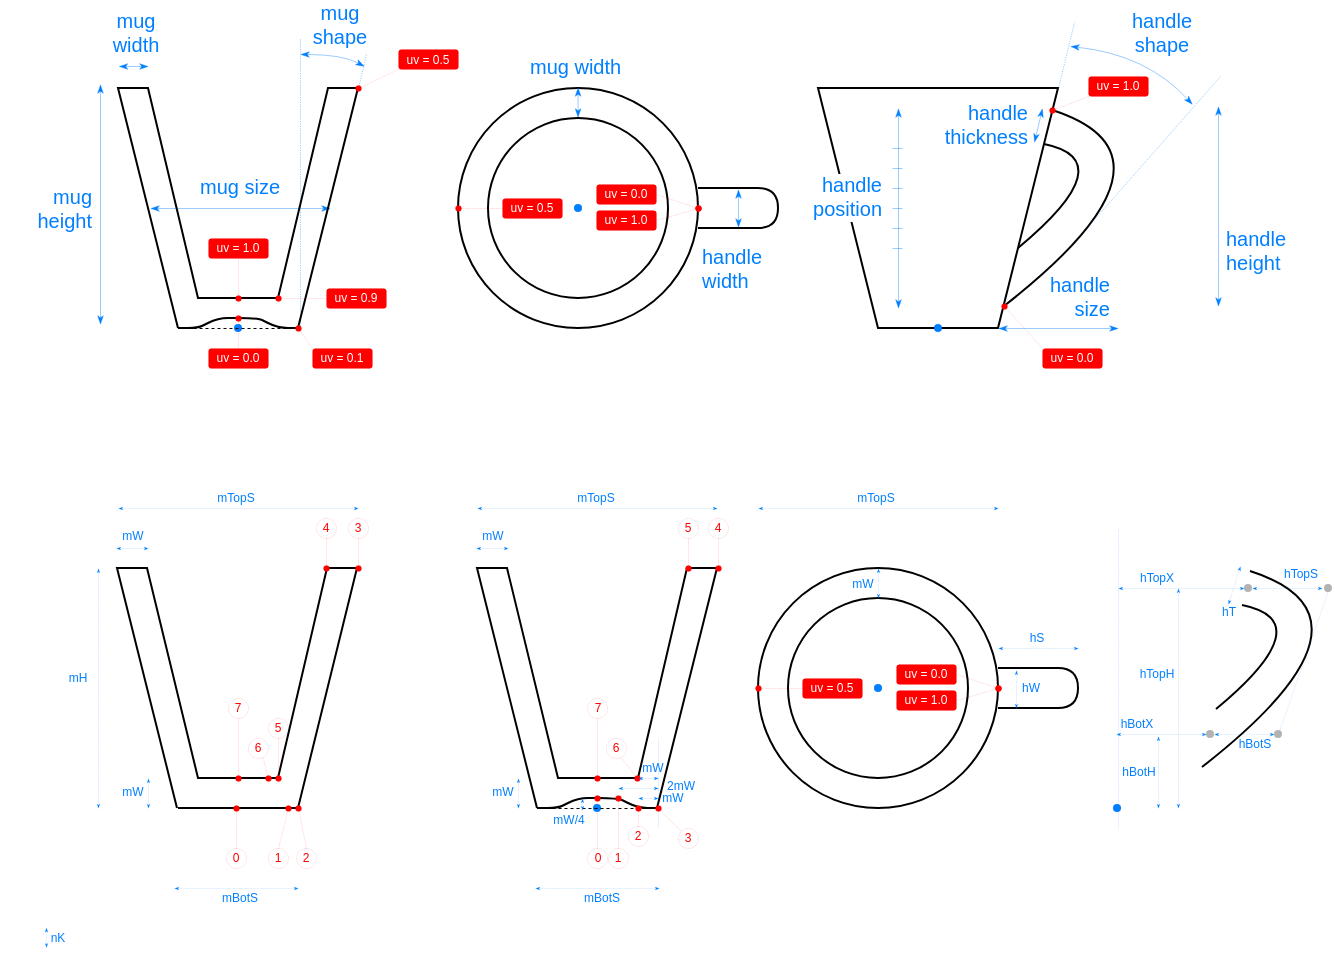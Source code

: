 <mxfile version="23.1.5" type="device">
  <diagram name="Page-1" id="3TUpHSHA1gtK3B0JEU8y">
    <mxGraphModel dx="1178" dy="709" grid="1" gridSize="10" guides="1" tooltips="1" connect="1" arrows="1" fold="1" page="1" pageScale="1" pageWidth="583" pageHeight="413" math="0" shadow="0">
      <root>
        <mxCell id="0" />
        <mxCell id="1" parent="0" />
        <mxCell id="Oqj0lCqGSd9x4aoH6hf5-116" value="" style="endArrow=none;html=1;rounded=0;" edge="1" parent="1">
          <mxGeometry width="50" height="50" relative="1" as="geometry">
            <mxPoint x="110" y="440" as="sourcePoint" />
            <mxPoint x="109.5" y="440" as="targetPoint" />
            <Array as="points">
              <mxPoint x="170" y="440" />
              <mxPoint x="199.5" y="320" />
              <mxPoint x="184.5" y="320" />
              <mxPoint x="160" y="425" />
              <mxPoint x="120" y="425" />
              <mxPoint x="94.5" y="320" />
              <mxPoint x="79.5" y="320" />
            </Array>
          </mxGeometry>
        </mxCell>
        <mxCell id="QgdDYN5rGUicbWpnFUVR-7" value="" style="endArrow=none;html=1;rounded=0;strokeWidth=0.2;strokeColor=#007FFF;endFill=0;endSize=4;startArrow=none;startFill=0;startSize=4;dashed=1;" parent="1" edge="1">
          <mxGeometry width="50" height="50" relative="1" as="geometry">
            <mxPoint x="171" y="200" as="sourcePoint" />
            <mxPoint x="171" y="55" as="targetPoint" />
          </mxGeometry>
        </mxCell>
        <mxCell id="nw0UZW-xQefEUAk0dn4Y-22" value="" style="endArrow=classicThin;html=1;rounded=0;strokeWidth=0.2;strokeColor=#007FFF;endFill=1;endSize=4;startArrow=classicThin;startFill=1;startSize=4;" parent="1" edge="1">
          <mxGeometry width="50" height="50" relative="1" as="geometry">
            <mxPoint x="71" y="198" as="sourcePoint" />
            <mxPoint x="71" y="78" as="targetPoint" />
          </mxGeometry>
        </mxCell>
        <mxCell id="nw0UZW-xQefEUAk0dn4Y-40" value="" style="ellipse;whiteSpace=wrap;html=1;aspect=fixed;fillColor=none;connectable=0;allowArrows=0;" parent="1" vertex="1">
          <mxGeometry x="250" y="80" width="120" height="120" as="geometry" />
        </mxCell>
        <mxCell id="nw0UZW-xQefEUAk0dn4Y-41" value="" style="ellipse;whiteSpace=wrap;html=1;aspect=fixed;fillColor=none;connectable=0;allowArrows=0;" parent="1" vertex="1">
          <mxGeometry x="265" y="95" width="90" height="90" as="geometry" />
        </mxCell>
        <mxCell id="QgdDYN5rGUicbWpnFUVR-4" value="&lt;div style=&quot;&quot;&gt;&lt;span style=&quot;background-color: initial;&quot;&gt;mug&lt;/span&gt;&lt;/div&gt;&lt;div style=&quot;&quot;&gt;&lt;span style=&quot;background-color: initial;&quot;&gt;height&lt;/span&gt;&lt;/div&gt;" style="text;html=1;align=right;verticalAlign=middle;whiteSpace=wrap;rounded=0;fontSize=10;fontColor=#007FFF;allowArrows=0;connectable=0;spacingLeft=2;spacingTop=2;spacingBottom=2;spacingRight=2;" parent="1" vertex="1">
          <mxGeometry x="21" y="120" width="50" height="40" as="geometry" />
        </mxCell>
        <mxCell id="QgdDYN5rGUicbWpnFUVR-5" value="" style="endArrow=classicThin;html=1;rounded=0;strokeWidth=0.2;strokeColor=#007FFF;endFill=1;endSize=4;startArrow=classicThin;startFill=1;startSize=4;" parent="1" edge="1">
          <mxGeometry width="50" height="50" relative="1" as="geometry">
            <mxPoint x="96" y="140" as="sourcePoint" />
            <mxPoint x="186" y="140" as="targetPoint" />
          </mxGeometry>
        </mxCell>
        <mxCell id="QgdDYN5rGUicbWpnFUVR-6" value="&lt;div style=&quot;&quot;&gt;&lt;span style=&quot;background-color: initial;&quot;&gt;mug size&lt;/span&gt;&lt;/div&gt;" style="text;html=1;align=center;verticalAlign=bottom;whiteSpace=wrap;rounded=0;fontSize=10;fontColor=#007FFF;allowArrows=0;connectable=0;spacingLeft=2;spacingTop=2;spacingBottom=2;spacingRight=2;" parent="1" vertex="1">
          <mxGeometry x="111" y="120" width="60" height="20" as="geometry" />
        </mxCell>
        <mxCell id="QgdDYN5rGUicbWpnFUVR-8" value="" style="endArrow=classicThin;html=1;rounded=0;strokeWidth=0.2;strokeColor=#007FFF;endFill=1;endSize=4;startArrow=classicThin;startFill=1;startSize=4;curved=1;" parent="1" edge="1">
          <mxGeometry width="50" height="50" relative="1" as="geometry">
            <mxPoint x="203" y="69" as="sourcePoint" />
            <mxPoint x="171" y="63" as="targetPoint" />
            <Array as="points">
              <mxPoint x="192" y="63" />
            </Array>
          </mxGeometry>
        </mxCell>
        <mxCell id="QgdDYN5rGUicbWpnFUVR-9" value="" style="endArrow=none;html=1;rounded=0;strokeWidth=0.2;strokeColor=#007FFF;endFill=0;endSize=4;startArrow=none;startFill=0;startSize=4;dashed=1;" parent="1" edge="1">
          <mxGeometry width="50" height="50" relative="1" as="geometry">
            <mxPoint x="200" y="80" as="sourcePoint" />
            <mxPoint x="204" y="63" as="targetPoint" />
          </mxGeometry>
        </mxCell>
        <mxCell id="QgdDYN5rGUicbWpnFUVR-11" value="&lt;div style=&quot;&quot;&gt;&lt;span style=&quot;background-color: initial;&quot;&gt;mug shape&lt;/span&gt;&lt;/div&gt;" style="text;html=1;align=center;verticalAlign=bottom;whiteSpace=wrap;rounded=0;fontSize=10;fontColor=#007FFF;allowArrows=0;connectable=0;spacingLeft=2;spacingTop=2;spacingBottom=2;spacingRight=2;" parent="1" vertex="1">
          <mxGeometry x="171" y="40" width="40" height="25" as="geometry" />
        </mxCell>
        <mxCell id="nw0UZW-xQefEUAk0dn4Y-36" value="" style="ellipse;whiteSpace=wrap;html=1;aspect=fixed;connectable=0;fillColor=#007FFF;strokeColor=none;" parent="1" vertex="1">
          <mxGeometry x="138" y="198" width="4" height="4" as="geometry" />
        </mxCell>
        <mxCell id="QgdDYN5rGUicbWpnFUVR-16" value="" style="ellipse;whiteSpace=wrap;html=1;aspect=fixed;connectable=0;fillColor=#007FFF;strokeColor=none;" parent="1" vertex="1">
          <mxGeometry x="308" y="138" width="4" height="4" as="geometry" />
        </mxCell>
        <mxCell id="QgdDYN5rGUicbWpnFUVR-20" value="" style="endArrow=classicThin;html=1;rounded=0;strokeWidth=0.2;strokeColor=#007FFF;endFill=1;endSize=4;startArrow=classicThin;startFill=1;startSize=4;" parent="1" edge="1">
          <mxGeometry width="50" height="50" relative="1" as="geometry">
            <mxPoint x="309.79" y="94.5" as="sourcePoint" />
            <mxPoint x="309.79" y="79.5" as="targetPoint" />
          </mxGeometry>
        </mxCell>
        <mxCell id="QgdDYN5rGUicbWpnFUVR-21" value="&lt;div style=&quot;&quot;&gt;mug width&lt;/div&gt;" style="text;html=1;align=left;verticalAlign=middle;whiteSpace=wrap;rounded=0;fontSize=10;fontColor=#007FFF;allowArrows=0;connectable=0;spacingLeft=2;spacingTop=2;spacingBottom=2;spacingRight=2;" parent="1" vertex="1">
          <mxGeometry x="282" y="57" width="66" height="23" as="geometry" />
        </mxCell>
        <mxCell id="QgdDYN5rGUicbWpnFUVR-26" value="" style="endArrow=none;html=1;rounded=0;curved=1;" parent="1" edge="1">
          <mxGeometry width="50" height="50" relative="1" as="geometry">
            <mxPoint x="370" y="130" as="sourcePoint" />
            <mxPoint x="370" y="150" as="targetPoint" />
            <Array as="points">
              <mxPoint x="390" y="130" />
              <mxPoint x="410" y="130" />
              <mxPoint x="410" y="150" />
              <mxPoint x="390" y="150" />
            </Array>
          </mxGeometry>
        </mxCell>
        <mxCell id="QgdDYN5rGUicbWpnFUVR-27" value="" style="endArrow=classicThin;html=1;rounded=0;strokeWidth=0.2;strokeColor=#007FFF;endFill=1;endSize=4;startArrow=classicThin;startFill=1;startSize=4;" parent="1" edge="1">
          <mxGeometry width="50" height="50" relative="1" as="geometry">
            <mxPoint x="390" y="149.5" as="sourcePoint" />
            <mxPoint x="390" y="130.5" as="targetPoint" />
          </mxGeometry>
        </mxCell>
        <mxCell id="QgdDYN5rGUicbWpnFUVR-28" value="&lt;div style=&quot;&quot;&gt;handle width&lt;/div&gt;" style="text;html=1;align=left;verticalAlign=middle;whiteSpace=wrap;rounded=0;fontSize=10;fontColor=#007FFF;allowArrows=0;connectable=0;spacingLeft=2;spacingTop=2;spacingBottom=2;spacingRight=2;" parent="1" vertex="1">
          <mxGeometry x="368" y="155" width="48" height="30" as="geometry" />
        </mxCell>
        <mxCell id="QgdDYN5rGUicbWpnFUVR-30" value="" style="endArrow=classicThin;html=1;rounded=0;strokeWidth=0.2;strokeColor=#007FFF;endFill=1;endSize=4;startArrow=classicThin;startFill=1;startSize=4;" parent="1" edge="1">
          <mxGeometry width="50" height="50" relative="1" as="geometry">
            <mxPoint x="470" y="190" as="sourcePoint" />
            <mxPoint x="470" y="90" as="targetPoint" />
          </mxGeometry>
        </mxCell>
        <mxCell id="QgdDYN5rGUicbWpnFUVR-31" value="" style="endArrow=none;html=1;rounded=0;" parent="1" edge="1">
          <mxGeometry width="50" height="50" relative="1" as="geometry">
            <mxPoint x="490" y="80" as="sourcePoint" />
            <mxPoint x="490" y="80" as="targetPoint" />
            <Array as="points">
              <mxPoint x="550" y="80" />
              <mxPoint x="520" y="200" />
              <mxPoint x="460" y="200" />
              <mxPoint x="430" y="80" />
            </Array>
          </mxGeometry>
        </mxCell>
        <mxCell id="QgdDYN5rGUicbWpnFUVR-32" value="&lt;div style=&quot;&quot;&gt;&lt;span style=&quot;&quot;&gt;handle&lt;/span&gt;&lt;/div&gt;&lt;div style=&quot;&quot;&gt;&lt;span style=&quot;&quot;&gt;position&lt;/span&gt;&lt;/div&gt;" style="text;html=1;align=right;verticalAlign=middle;whiteSpace=wrap;rounded=0;fontSize=10;fontColor=#007FFF;allowArrows=0;connectable=0;spacingLeft=2;spacingTop=2;spacingBottom=2;spacingRight=2;labelBackgroundColor=default;" parent="1" vertex="1">
          <mxGeometry x="416" y="114" width="50" height="40" as="geometry" />
        </mxCell>
        <mxCell id="QgdDYN5rGUicbWpnFUVR-35" value="" style="endArrow=classicThin;html=1;rounded=0;strokeWidth=0.2;strokeColor=#007FFF;endFill=1;endSize=4;startArrow=classicThin;startFill=1;startSize=4;curved=1;" parent="1" edge="1">
          <mxGeometry width="50" height="50" relative="1" as="geometry">
            <mxPoint x="617" y="88" as="sourcePoint" />
            <mxPoint x="556" y="59" as="targetPoint" />
            <Array as="points">
              <mxPoint x="594" y="63" />
            </Array>
          </mxGeometry>
        </mxCell>
        <mxCell id="QgdDYN5rGUicbWpnFUVR-36" value="" style="endArrow=none;html=1;rounded=0;strokeWidth=0.2;strokeColor=#007FFF;endFill=0;endSize=4;startArrow=none;startFill=0;startSize=4;dashed=1;" parent="1" edge="1">
          <mxGeometry width="50" height="50" relative="1" as="geometry">
            <mxPoint x="550" y="80" as="sourcePoint" />
            <mxPoint x="558" y="47" as="targetPoint" />
          </mxGeometry>
        </mxCell>
        <mxCell id="QgdDYN5rGUicbWpnFUVR-37" value="&lt;div style=&quot;&quot;&gt;&lt;span style=&quot;background-color: initial;&quot;&gt;handle shape&lt;/span&gt;&lt;/div&gt;" style="text;html=1;align=center;verticalAlign=middle;whiteSpace=wrap;rounded=0;fontSize=10;fontColor=#007FFF;allowArrows=0;connectable=0;spacingLeft=2;spacingTop=2;spacingBottom=2;spacingRight=2;" parent="1" vertex="1">
          <mxGeometry x="582" y="39" width="40" height="25" as="geometry" />
        </mxCell>
        <mxCell id="QgdDYN5rGUicbWpnFUVR-38" value="" style="ellipse;whiteSpace=wrap;html=1;aspect=fixed;connectable=0;fillColor=#007FFF;strokeColor=none;" parent="1" vertex="1">
          <mxGeometry x="488" y="198" width="4" height="4" as="geometry" />
        </mxCell>
        <mxCell id="QgdDYN5rGUicbWpnFUVR-40" value="" style="endArrow=none;html=1;rounded=0;curved=1;" parent="1" edge="1">
          <mxGeometry width="50" height="50" relative="1" as="geometry">
            <mxPoint x="547" y="91" as="sourcePoint" />
            <mxPoint x="523" y="189" as="targetPoint" />
            <Array as="points">
              <mxPoint x="619" y="114" />
            </Array>
          </mxGeometry>
        </mxCell>
        <mxCell id="QgdDYN5rGUicbWpnFUVR-41" value="" style="endArrow=none;html=1;rounded=0;curved=1;" parent="1" edge="1">
          <mxGeometry width="50" height="50" relative="1" as="geometry">
            <mxPoint x="543" y="108" as="sourcePoint" />
            <mxPoint x="530" y="160" as="targetPoint" />
            <Array as="points">
              <mxPoint x="583" y="116" />
            </Array>
          </mxGeometry>
        </mxCell>
        <mxCell id="QgdDYN5rGUicbWpnFUVR-42" value="" style="endArrow=classicThin;html=1;rounded=0;strokeWidth=0.2;strokeColor=#007FFF;endFill=1;endSize=4;startArrow=classicThin;startFill=1;startSize=4;" parent="1" edge="1">
          <mxGeometry width="50" height="50" relative="1" as="geometry">
            <mxPoint x="630" y="189" as="sourcePoint" />
            <mxPoint x="630" y="89" as="targetPoint" />
          </mxGeometry>
        </mxCell>
        <mxCell id="QgdDYN5rGUicbWpnFUVR-43" value="&lt;div style=&quot;&quot;&gt;&lt;span style=&quot;background-color: initial;&quot;&gt;handle&lt;/span&gt;&lt;/div&gt;&lt;div style=&quot;&quot;&gt;&lt;span style=&quot;background-color: initial;&quot;&gt;height&lt;/span&gt;&lt;/div&gt;" style="text;html=1;align=left;verticalAlign=middle;whiteSpace=wrap;rounded=0;fontSize=10;fontColor=#007FFF;allowArrows=0;connectable=0;spacingLeft=2;spacingTop=2;spacingBottom=2;spacingRight=2;" parent="1" vertex="1">
          <mxGeometry x="630" y="141" width="50" height="40" as="geometry" />
        </mxCell>
        <mxCell id="QgdDYN5rGUicbWpnFUVR-44" value="" style="endArrow=classicThin;html=1;rounded=0;strokeWidth=0.2;strokeColor=#007FFF;endFill=1;endSize=4;startArrow=classicThin;startFill=1;startSize=4;" parent="1" edge="1">
          <mxGeometry width="50" height="50" relative="1" as="geometry">
            <mxPoint x="520" y="200" as="sourcePoint" />
            <mxPoint x="580" y="200" as="targetPoint" />
          </mxGeometry>
        </mxCell>
        <mxCell id="QgdDYN5rGUicbWpnFUVR-45" value="&lt;div style=&quot;&quot;&gt;&lt;span style=&quot;background-color: initial;&quot;&gt;handle size&lt;/span&gt;&lt;/div&gt;" style="text;html=1;align=right;verticalAlign=bottom;whiteSpace=wrap;rounded=0;fontSize=10;fontColor=#007FFF;allowArrows=0;connectable=0;spacingLeft=2;spacingTop=2;spacingBottom=2;spacingRight=2;" parent="1" vertex="1">
          <mxGeometry x="530" y="181" width="50" height="20" as="geometry" />
        </mxCell>
        <mxCell id="QgdDYN5rGUicbWpnFUVR-46" value="" style="endArrow=classicThin;html=1;rounded=0;strokeWidth=0.2;strokeColor=#007FFF;endFill=1;endSize=4;startArrow=classicThin;startFill=1;startSize=4;" parent="1" edge="1">
          <mxGeometry width="50" height="50" relative="1" as="geometry">
            <mxPoint x="538" y="107" as="sourcePoint" />
            <mxPoint x="542" y="90" as="targetPoint" />
          </mxGeometry>
        </mxCell>
        <mxCell id="QgdDYN5rGUicbWpnFUVR-49" value="&lt;div style=&quot;&quot;&gt;&lt;span style=&quot;background-color: initial;&quot;&gt;handle&lt;/span&gt;&lt;/div&gt;&lt;div style=&quot;&quot;&gt;&lt;span style=&quot;background-color: initial;&quot;&gt;thickness&lt;/span&gt;&lt;/div&gt;" style="text;html=1;align=right;verticalAlign=middle;whiteSpace=wrap;rounded=0;fontSize=10;fontColor=#007FFF;allowArrows=0;connectable=0;spacingLeft=2;spacingTop=2;spacingBottom=2;spacingRight=2;" parent="1" vertex="1">
          <mxGeometry x="489" y="78" width="50" height="40" as="geometry" />
        </mxCell>
        <mxCell id="QgdDYN5rGUicbWpnFUVR-50" value="" style="endArrow=none;html=1;rounded=0;strokeWidth=0.2;strokeColor=#007FFF;endFill=0;endSize=4;startArrow=none;startFill=0;startSize=4;dashed=1;" parent="1" edge="1">
          <mxGeometry width="50" height="50" relative="1" as="geometry">
            <mxPoint x="565" y="149" as="sourcePoint" />
            <mxPoint x="631" y="74" as="targetPoint" />
          </mxGeometry>
        </mxCell>
        <mxCell id="QgdDYN5rGUicbWpnFUVR-59" value="" style="group" parent="1" vertex="1" connectable="0">
          <mxGeometry x="467" y="110" width="7" height="50" as="geometry" />
        </mxCell>
        <mxCell id="QgdDYN5rGUicbWpnFUVR-53" value="" style="endArrow=none;html=1;rounded=0;strokeWidth=0.2;strokeColor=#007FFF;endFill=0;endSize=4;startArrow=none;startFill=0;startSize=4;" parent="QgdDYN5rGUicbWpnFUVR-59" edge="1">
          <mxGeometry width="50" height="50" relative="1" as="geometry">
            <mxPoint x="5" as="sourcePoint" />
            <mxPoint as="targetPoint" />
          </mxGeometry>
        </mxCell>
        <mxCell id="QgdDYN5rGUicbWpnFUVR-54" value="" style="endArrow=none;html=1;rounded=0;strokeWidth=0.2;strokeColor=#007FFF;endFill=0;endSize=4;startArrow=none;startFill=0;startSize=4;" parent="QgdDYN5rGUicbWpnFUVR-59" edge="1">
          <mxGeometry width="50" height="50" relative="1" as="geometry">
            <mxPoint x="5" y="10" as="sourcePoint" />
            <mxPoint y="10" as="targetPoint" />
          </mxGeometry>
        </mxCell>
        <mxCell id="QgdDYN5rGUicbWpnFUVR-55" value="" style="endArrow=none;html=1;rounded=0;strokeWidth=0.2;strokeColor=#007FFF;endFill=0;endSize=4;startArrow=none;startFill=0;startSize=4;" parent="QgdDYN5rGUicbWpnFUVR-59" edge="1">
          <mxGeometry width="50" height="50" relative="1" as="geometry">
            <mxPoint x="5" y="20" as="sourcePoint" />
            <mxPoint y="20" as="targetPoint" />
          </mxGeometry>
        </mxCell>
        <mxCell id="QgdDYN5rGUicbWpnFUVR-56" value="" style="endArrow=none;html=1;rounded=0;strokeWidth=0.2;strokeColor=#007FFF;endFill=0;endSize=4;startArrow=none;startFill=0;startSize=4;" parent="QgdDYN5rGUicbWpnFUVR-59" edge="1">
          <mxGeometry width="50" height="50" relative="1" as="geometry">
            <mxPoint x="5" y="30" as="sourcePoint" />
            <mxPoint y="30" as="targetPoint" />
          </mxGeometry>
        </mxCell>
        <mxCell id="QgdDYN5rGUicbWpnFUVR-57" value="" style="endArrow=none;html=1;rounded=0;strokeWidth=0.2;strokeColor=#007FFF;endFill=0;endSize=4;startArrow=none;startFill=0;startSize=4;" parent="QgdDYN5rGUicbWpnFUVR-59" edge="1">
          <mxGeometry width="50" height="50" relative="1" as="geometry">
            <mxPoint x="5" y="40" as="sourcePoint" />
            <mxPoint y="40" as="targetPoint" />
          </mxGeometry>
        </mxCell>
        <mxCell id="QgdDYN5rGUicbWpnFUVR-58" value="" style="endArrow=none;html=1;rounded=0;strokeWidth=0.2;strokeColor=#007FFF;endFill=0;endSize=4;startArrow=none;startFill=0;startSize=4;" parent="QgdDYN5rGUicbWpnFUVR-59" edge="1">
          <mxGeometry width="50" height="50" relative="1" as="geometry">
            <mxPoint x="5" y="50" as="sourcePoint" />
            <mxPoint y="50" as="targetPoint" />
          </mxGeometry>
        </mxCell>
        <mxCell id="GuuXcOX3FdyUFc3QZ8Hx-1" value="" style="endArrow=none;html=1;rounded=0;" parent="1" edge="1">
          <mxGeometry width="50" height="50" relative="1" as="geometry">
            <mxPoint x="170" y="200" as="sourcePoint" />
            <mxPoint x="110" y="200" as="targetPoint" />
            <Array as="points">
              <mxPoint x="200" y="80" />
              <mxPoint x="185" y="80" />
              <mxPoint x="160" y="185" />
              <mxPoint x="120" y="185" />
              <mxPoint x="95" y="80" />
              <mxPoint x="80" y="80" />
            </Array>
          </mxGeometry>
        </mxCell>
        <mxCell id="GuuXcOX3FdyUFc3QZ8Hx-13" value="" style="endArrow=classicThin;html=1;rounded=0;strokeWidth=0.2;strokeColor=#007FFF;endFill=1;endSize=4;startArrow=classicThin;startFill=1;startSize=4;" parent="1" edge="1">
          <mxGeometry width="50" height="50" relative="1" as="geometry">
            <mxPoint x="80.21" y="69" as="sourcePoint" />
            <mxPoint x="95" y="69" as="targetPoint" />
          </mxGeometry>
        </mxCell>
        <mxCell id="GuuXcOX3FdyUFc3QZ8Hx-14" value="&lt;div style=&quot;&quot;&gt;mug width&lt;/div&gt;" style="text;html=1;align=center;verticalAlign=middle;whiteSpace=wrap;rounded=0;fontSize=10;fontColor=#007FFF;allowArrows=0;connectable=0;spacingLeft=2;spacingTop=2;spacingBottom=2;spacingRight=2;" parent="1" vertex="1">
          <mxGeometry x="73" y="39" width="32" height="25.5" as="geometry" />
        </mxCell>
        <mxCell id="Oqj0lCqGSd9x4aoH6hf5-56" value="" style="endArrow=none;html=1;rounded=1;curved=0;" edge="1" parent="1">
          <mxGeometry width="50" height="50" relative="1" as="geometry">
            <mxPoint x="170" y="200" as="sourcePoint" />
            <mxPoint x="110" y="200" as="targetPoint" />
            <Array as="points">
              <mxPoint x="160" y="200" />
              <mxPoint x="150" y="195" />
              <mxPoint x="130" y="195" />
              <mxPoint x="120" y="200" />
            </Array>
          </mxGeometry>
        </mxCell>
        <mxCell id="Oqj0lCqGSd9x4aoH6hf5-57" value="" style="endArrow=none;html=1;rounded=0;strokeWidth=0.5;dashed=1;strokeColor=#000000;" edge="1" parent="1">
          <mxGeometry width="50" height="50" relative="1" as="geometry">
            <mxPoint x="170" y="200" as="sourcePoint" />
            <mxPoint x="110" y="200" as="targetPoint" />
          </mxGeometry>
        </mxCell>
        <mxCell id="Oqj0lCqGSd9x4aoH6hf5-58" value="uv = 0.0" style="rotation=0;connectable=1;allowArrows=0;fillColor=#FF0000;strokeColor=#FF0000;strokeWidth=0.1;fontSize=6;spacing=0;spacingBottom=0;rounded=1;whiteSpace=wrap;html=1;shape=label;fontColor=#FFFFFF;dashed=1;labelBackgroundColor=none;" vertex="1" parent="1">
          <mxGeometry x="125" y="210" width="30" height="10" as="geometry" />
        </mxCell>
        <mxCell id="Oqj0lCqGSd9x4aoH6hf5-59" value="" style="endArrow=oval;html=1;rounded=0;strokeWidth=0.1;strokeColor=#FF0000;startSize=3;endSize=3;exitX=0.5;exitY=0;exitDx=0;exitDy=0;endFill=1;dashed=1;" edge="1" parent="1" source="Oqj0lCqGSd9x4aoH6hf5-58">
          <mxGeometry width="50" height="50" relative="1" as="geometry">
            <mxPoint x="220" y="249" as="sourcePoint" />
            <mxPoint x="140" y="195" as="targetPoint" />
          </mxGeometry>
        </mxCell>
        <mxCell id="Oqj0lCqGSd9x4aoH6hf5-60" value="" style="endArrow=oval;html=1;rounded=0;strokeWidth=0.1;strokeColor=#FF0000;startSize=3;endSize=3;exitX=0;exitY=0;exitDx=0;exitDy=0;endFill=1;dashed=1;" edge="1" source="Oqj0lCqGSd9x4aoH6hf5-61" parent="1">
          <mxGeometry width="50" height="50" relative="1" as="geometry">
            <mxPoint x="250" y="254" as="sourcePoint" />
            <mxPoint x="170" y="200" as="targetPoint" />
          </mxGeometry>
        </mxCell>
        <mxCell id="Oqj0lCqGSd9x4aoH6hf5-61" value="uv = 0.1" style="rotation=0;connectable=1;allowArrows=0;fillColor=#FF0000;strokeColor=#FF0000;strokeWidth=0.1;fontSize=6;spacing=0;spacingBottom=0;rounded=1;whiteSpace=wrap;html=1;shape=label;fontColor=#FFFFFF;dashed=1;labelBackgroundColor=none;" vertex="1" parent="1">
          <mxGeometry x="177" y="210" width="30" height="10" as="geometry" />
        </mxCell>
        <mxCell id="Oqj0lCqGSd9x4aoH6hf5-62" value="" style="endArrow=oval;html=1;rounded=0;strokeWidth=0.1;strokeColor=#FF0000;startSize=3;endSize=3;exitX=0;exitY=1;exitDx=0;exitDy=0;endFill=1;dashed=1;" edge="1" source="Oqj0lCqGSd9x4aoH6hf5-63" parent="1">
          <mxGeometry width="50" height="50" relative="1" as="geometry">
            <mxPoint x="287" y="107" as="sourcePoint" />
            <mxPoint x="200" y="80" as="targetPoint" />
          </mxGeometry>
        </mxCell>
        <mxCell id="Oqj0lCqGSd9x4aoH6hf5-63" value="uv = 0.5" style="rotation=0;connectable=1;allowArrows=0;fillColor=#FF0000;strokeColor=#FF0000;strokeWidth=0.1;fontSize=6;spacing=0;spacingBottom=0;rounded=1;whiteSpace=wrap;html=1;shape=label;fontColor=#FFFFFF;dashed=1;labelBackgroundColor=none;" vertex="1" parent="1">
          <mxGeometry x="220" y="60.5" width="30" height="10" as="geometry" />
        </mxCell>
        <mxCell id="Oqj0lCqGSd9x4aoH6hf5-64" value="" style="endArrow=oval;html=1;rounded=0;strokeWidth=0.1;strokeColor=#FF0000;startSize=3;endSize=3;exitX=0;exitY=0.5;exitDx=0;exitDy=0;endFill=1;dashed=1;" edge="1" source="Oqj0lCqGSd9x4aoH6hf5-65" parent="1">
          <mxGeometry width="50" height="50" relative="1" as="geometry">
            <mxPoint x="203" y="192" as="sourcePoint" />
            <mxPoint x="160" y="185" as="targetPoint" />
          </mxGeometry>
        </mxCell>
        <mxCell id="Oqj0lCqGSd9x4aoH6hf5-65" value="uv = 0.9" style="rotation=0;connectable=1;allowArrows=0;fillColor=#FF0000;strokeColor=#FF0000;strokeWidth=0.1;fontSize=6;spacing=0;spacingBottom=0;rounded=1;whiteSpace=wrap;html=1;shape=label;fontColor=#FFFFFF;dashed=1;labelBackgroundColor=none;" vertex="1" parent="1">
          <mxGeometry x="184" y="180" width="30" height="10" as="geometry" />
        </mxCell>
        <mxCell id="Oqj0lCqGSd9x4aoH6hf5-66" value="uv = 1.0" style="rotation=0;connectable=1;allowArrows=0;fillColor=#FF0000;strokeColor=#FF0000;strokeWidth=0.1;fontSize=6;spacing=0;spacingBottom=0;rounded=1;whiteSpace=wrap;html=1;shape=label;fontColor=#FFFFFF;dashed=1;labelBackgroundColor=none;" vertex="1" parent="1">
          <mxGeometry x="125" y="155" width="30" height="10" as="geometry" />
        </mxCell>
        <mxCell id="Oqj0lCqGSd9x4aoH6hf5-67" value="" style="endArrow=oval;html=1;rounded=0;strokeWidth=0.1;strokeColor=#FF0000;startSize=3;endSize=3;exitX=0.5;exitY=1;exitDx=0;exitDy=0;endFill=1;dashed=1;" edge="1" parent="1" source="Oqj0lCqGSd9x4aoH6hf5-66">
          <mxGeometry width="50" height="50" relative="1" as="geometry">
            <mxPoint x="152" y="160" as="sourcePoint" />
            <mxPoint x="140" y="185" as="targetPoint" />
          </mxGeometry>
        </mxCell>
        <mxCell id="Oqj0lCqGSd9x4aoH6hf5-68" value="" style="endArrow=oval;html=1;rounded=0;strokeWidth=0.1;strokeColor=#FF0000;startSize=3;endSize=3;exitX=1;exitY=0.5;exitDx=0;exitDy=0;endFill=1;dashed=1;" edge="1" source="Oqj0lCqGSd9x4aoH6hf5-69" parent="1">
          <mxGeometry width="50" height="50" relative="1" as="geometry">
            <mxPoint x="463" y="119" as="sourcePoint" />
            <mxPoint x="370" y="140" as="targetPoint" />
          </mxGeometry>
        </mxCell>
        <mxCell id="Oqj0lCqGSd9x4aoH6hf5-69" value="uv = 0.0" style="rotation=0;connectable=1;allowArrows=0;fillColor=#FF0000;strokeColor=#FF0000;strokeWidth=0.1;fontSize=6;spacing=0;spacingBottom=0;rounded=1;whiteSpace=wrap;html=1;shape=label;fontColor=#FFFFFF;dashed=1;labelBackgroundColor=none;" vertex="1" parent="1">
          <mxGeometry x="319" y="128" width="30" height="10" as="geometry" />
        </mxCell>
        <mxCell id="Oqj0lCqGSd9x4aoH6hf5-70" value="" style="endArrow=oval;html=1;rounded=0;strokeWidth=0.1;strokeColor=#FF0000;startSize=3;endSize=3;exitX=0;exitY=0.5;exitDx=0;exitDy=0;endFill=1;dashed=1;" edge="1" source="Oqj0lCqGSd9x4aoH6hf5-71" parent="1">
          <mxGeometry width="50" height="50" relative="1" as="geometry">
            <mxPoint x="358" y="154" as="sourcePoint" />
            <mxPoint x="250" y="140" as="targetPoint" />
          </mxGeometry>
        </mxCell>
        <mxCell id="Oqj0lCqGSd9x4aoH6hf5-71" value="uv = 0.5" style="rotation=0;connectable=1;allowArrows=0;fillColor=#FF0000;strokeColor=#FF0000;strokeWidth=0.1;fontSize=6;spacing=0;spacingBottom=0;rounded=1;whiteSpace=wrap;html=1;shape=label;fontColor=#FFFFFF;dashed=1;labelBackgroundColor=none;" vertex="1" parent="1">
          <mxGeometry x="272" y="135" width="30" height="10" as="geometry" />
        </mxCell>
        <mxCell id="Oqj0lCqGSd9x4aoH6hf5-76" value="uv = 1.0" style="rotation=0;connectable=1;allowArrows=0;fillColor=#FF0000;strokeColor=#FF0000;strokeWidth=0.1;fontSize=6;spacing=0;spacingBottom=0;rounded=1;whiteSpace=wrap;html=1;shape=label;fontColor=#FFFFFF;dashed=1;labelBackgroundColor=none;" vertex="1" parent="1">
          <mxGeometry x="319" y="141" width="30" height="10" as="geometry" />
        </mxCell>
        <mxCell id="Oqj0lCqGSd9x4aoH6hf5-77" value="" style="endArrow=oval;html=1;rounded=0;strokeWidth=0.1;strokeColor=#FF0000;startSize=3;endSize=3;exitX=1;exitY=0.5;exitDx=0;exitDy=0;endFill=1;dashed=1;" edge="1" parent="1" source="Oqj0lCqGSd9x4aoH6hf5-76">
          <mxGeometry width="50" height="50" relative="1" as="geometry">
            <mxPoint x="348" y="155" as="sourcePoint" />
            <mxPoint x="370" y="140" as="targetPoint" />
          </mxGeometry>
        </mxCell>
        <mxCell id="Oqj0lCqGSd9x4aoH6hf5-78" value="uv = 0.0" style="rotation=0;connectable=1;allowArrows=0;fillColor=#FF0000;strokeColor=#FF0000;strokeWidth=0.1;fontSize=6;spacing=0;spacingBottom=0;rounded=1;whiteSpace=wrap;html=1;shape=label;fontColor=#FFFFFF;dashed=1;labelBackgroundColor=none;" vertex="1" parent="1">
          <mxGeometry x="542" y="210" width="30" height="10" as="geometry" />
        </mxCell>
        <mxCell id="Oqj0lCqGSd9x4aoH6hf5-79" value="" style="endArrow=oval;html=1;rounded=0;strokeWidth=0.1;strokeColor=#FF0000;startSize=3;endSize=3;exitX=0;exitY=0;exitDx=0;exitDy=0;endFill=1;dashed=1;" edge="1" source="Oqj0lCqGSd9x4aoH6hf5-78" parent="1">
          <mxGeometry width="50" height="50" relative="1" as="geometry">
            <mxPoint x="686" y="201" as="sourcePoint" />
            <mxPoint x="523" y="189" as="targetPoint" />
          </mxGeometry>
        </mxCell>
        <mxCell id="Oqj0lCqGSd9x4aoH6hf5-81" value="" style="endArrow=oval;html=1;rounded=0;strokeWidth=0.1;strokeColor=#FF0000;startSize=3;endSize=3;endFill=1;dashed=1;exitX=0;exitY=1;exitDx=0;exitDy=0;" edge="1" source="Oqj0lCqGSd9x4aoH6hf5-82" parent="1">
          <mxGeometry width="50" height="50" relative="1" as="geometry">
            <mxPoint x="560" y="90" as="sourcePoint" />
            <mxPoint x="547" y="91" as="targetPoint" />
          </mxGeometry>
        </mxCell>
        <mxCell id="Oqj0lCqGSd9x4aoH6hf5-82" value="uv = 1.0" style="rotation=0;connectable=1;allowArrows=0;fillColor=#FF0000;strokeColor=#FF0000;strokeWidth=0.1;fontSize=6;spacing=0;spacingBottom=0;rounded=1;whiteSpace=wrap;html=1;shape=label;fontColor=#FFFFFF;dashed=1;labelBackgroundColor=none;" vertex="1" parent="1">
          <mxGeometry x="565" y="74" width="30" height="10" as="geometry" />
        </mxCell>
        <mxCell id="Oqj0lCqGSd9x4aoH6hf5-91" value="" style="ellipse;whiteSpace=wrap;html=1;aspect=fixed;connectable=0;fillColor=#007FFF;strokeColor=none;" vertex="1" parent="1">
          <mxGeometry x="317.5" y="438" width="4" height="4" as="geometry" />
        </mxCell>
        <mxCell id="Oqj0lCqGSd9x4aoH6hf5-92" value="" style="endArrow=none;html=1;rounded=0;" edge="1" parent="1">
          <mxGeometry width="50" height="50" relative="1" as="geometry">
            <mxPoint x="349.5" y="440" as="sourcePoint" />
            <mxPoint x="289.5" y="440" as="targetPoint" />
            <Array as="points">
              <mxPoint x="379.5" y="320" />
              <mxPoint x="364.5" y="320" />
              <mxPoint x="340" y="425" />
              <mxPoint x="300" y="425" />
              <mxPoint x="274.5" y="320" />
              <mxPoint x="259.5" y="320" />
            </Array>
          </mxGeometry>
        </mxCell>
        <mxCell id="Oqj0lCqGSd9x4aoH6hf5-95" value="" style="endArrow=none;html=1;rounded=1;curved=0;" edge="1" parent="1">
          <mxGeometry width="50" height="50" relative="1" as="geometry">
            <mxPoint x="349.5" y="440" as="sourcePoint" />
            <mxPoint x="289.5" y="440" as="targetPoint" />
            <Array as="points">
              <mxPoint x="340" y="440" />
              <mxPoint x="330" y="435" />
              <mxPoint x="310" y="435" />
              <mxPoint x="300" y="440" />
            </Array>
          </mxGeometry>
        </mxCell>
        <mxCell id="Oqj0lCqGSd9x4aoH6hf5-96" value="" style="endArrow=none;html=1;rounded=0;strokeWidth=0.5;dashed=1;strokeColor=#000000;" edge="1" parent="1">
          <mxGeometry width="50" height="50" relative="1" as="geometry">
            <mxPoint x="349.5" y="440" as="sourcePoint" />
            <mxPoint x="289.5" y="440" as="targetPoint" />
          </mxGeometry>
        </mxCell>
        <mxCell id="Oqj0lCqGSd9x4aoH6hf5-107" value="0" style="aspect=fixed;rotation=0;connectable=1;allowArrows=0;fillColor=none;strokeColor=#FF0000;strokeWidth=0.1;fontSize=6;spacing=0;spacingBottom=0;rounded=0;whiteSpace=wrap;html=1;shape=ellipse;perimeter=ellipsePerimeter;fontColor=#FF0000;dashed=1;" vertex="1" parent="1">
          <mxGeometry x="134" y="460" width="10" height="10" as="geometry" />
        </mxCell>
        <mxCell id="Oqj0lCqGSd9x4aoH6hf5-108" value="" style="endArrow=oval;html=1;rounded=0;strokeWidth=0.1;strokeColor=#FF0000;startSize=3;endSize=3;exitX=0.5;exitY=0;exitDx=0;exitDy=0;endFill=1;dashed=1;" edge="1" parent="1" source="Oqj0lCqGSd9x4aoH6hf5-107">
          <mxGeometry width="50" height="50" relative="1" as="geometry">
            <mxPoint x="152.25" y="450.36" as="sourcePoint" />
            <mxPoint x="139" y="440" as="targetPoint" />
          </mxGeometry>
        </mxCell>
        <mxCell id="Oqj0lCqGSd9x4aoH6hf5-109" value="2" style="aspect=fixed;rotation=0;connectable=1;allowArrows=0;fillColor=none;strokeColor=#FF0000;strokeWidth=0.1;fontSize=6;spacing=0;spacingBottom=0;rounded=0;whiteSpace=wrap;html=1;shape=ellipse;perimeter=ellipsePerimeter;fontColor=#FF0000;dashed=1;" vertex="1" parent="1">
          <mxGeometry x="169" y="460" width="10" height="10" as="geometry" />
        </mxCell>
        <mxCell id="Oqj0lCqGSd9x4aoH6hf5-110" value="" style="endArrow=oval;html=1;rounded=0;strokeWidth=0.1;strokeColor=#FF0000;startSize=3;endSize=3;exitX=0.5;exitY=0;exitDx=0;exitDy=0;endFill=1;dashed=1;" edge="1" parent="1" source="Oqj0lCqGSd9x4aoH6hf5-109">
          <mxGeometry width="50" height="50" relative="1" as="geometry">
            <mxPoint x="188" y="450" as="sourcePoint" />
            <mxPoint x="170" y="440" as="targetPoint" />
          </mxGeometry>
        </mxCell>
        <mxCell id="Oqj0lCqGSd9x4aoH6hf5-111" value="3" style="aspect=fixed;rotation=0;connectable=1;allowArrows=0;fillColor=none;strokeColor=#FF0000;strokeWidth=0.1;fontSize=6;spacing=0;spacingBottom=0;rounded=0;whiteSpace=wrap;html=1;shape=ellipse;perimeter=ellipsePerimeter;fontColor=#FF0000;dashed=1;" vertex="1" parent="1">
          <mxGeometry x="195" y="295" width="10" height="10" as="geometry" />
        </mxCell>
        <mxCell id="Oqj0lCqGSd9x4aoH6hf5-113" value="" style="endArrow=oval;html=1;rounded=0;strokeWidth=0.1;strokeColor=#FF0000;startSize=3;endSize=3;exitX=0.5;exitY=0;exitDx=0;exitDy=0;endFill=1;dashed=1;" edge="1" parent="1" source="Oqj0lCqGSd9x4aoH6hf5-114">
          <mxGeometry width="50" height="50" relative="1" as="geometry">
            <mxPoint x="178" y="450" as="sourcePoint" />
            <mxPoint x="165" y="440" as="targetPoint" />
          </mxGeometry>
        </mxCell>
        <mxCell id="Oqj0lCqGSd9x4aoH6hf5-114" value="1" style="aspect=fixed;rotation=0;connectable=1;allowArrows=0;fillColor=none;strokeColor=#FF0000;strokeWidth=0.1;fontSize=6;spacing=0;spacingBottom=0;rounded=0;whiteSpace=wrap;html=1;shape=ellipse;perimeter=ellipsePerimeter;fontColor=#FF0000;dashed=1;" vertex="1" parent="1">
          <mxGeometry x="155" y="460" width="10" height="10" as="geometry" />
        </mxCell>
        <mxCell id="Oqj0lCqGSd9x4aoH6hf5-112" value="" style="endArrow=oval;html=1;rounded=0;strokeWidth=0.1;strokeColor=#FF0000;startSize=3;endSize=3;exitX=0.5;exitY=1;exitDx=0;exitDy=0;endFill=1;dashed=1;" edge="1" parent="1" source="Oqj0lCqGSd9x4aoH6hf5-111">
          <mxGeometry width="50" height="50" relative="1" as="geometry">
            <mxPoint x="207" y="315.36" as="sourcePoint" />
            <mxPoint x="200" y="320" as="targetPoint" />
          </mxGeometry>
        </mxCell>
        <mxCell id="Oqj0lCqGSd9x4aoH6hf5-119" value="4" style="aspect=fixed;rotation=0;connectable=1;allowArrows=0;fillColor=none;strokeColor=#FF0000;strokeWidth=0.1;fontSize=6;spacing=0;spacingBottom=0;rounded=0;whiteSpace=wrap;html=1;shape=ellipse;perimeter=ellipsePerimeter;fontColor=#FF0000;dashed=1;" vertex="1" parent="1">
          <mxGeometry x="179" y="295" width="10" height="10" as="geometry" />
        </mxCell>
        <mxCell id="Oqj0lCqGSd9x4aoH6hf5-120" value="" style="endArrow=oval;html=1;rounded=0;strokeWidth=0.1;strokeColor=#FF0000;startSize=3;endSize=3;exitX=0.5;exitY=1;exitDx=0;exitDy=0;endFill=1;dashed=1;" edge="1" source="Oqj0lCqGSd9x4aoH6hf5-119" parent="1">
          <mxGeometry width="50" height="50" relative="1" as="geometry">
            <mxPoint x="161" y="315.36" as="sourcePoint" />
            <mxPoint x="184" y="320" as="targetPoint" />
          </mxGeometry>
        </mxCell>
        <mxCell id="Oqj0lCqGSd9x4aoH6hf5-121" value="" style="endArrow=oval;html=1;rounded=0;strokeWidth=0.1;strokeColor=#FF0000;startSize=3;endSize=3;exitX=0.5;exitY=1;exitDx=0;exitDy=0;endFill=1;dashed=1;" edge="1" source="Oqj0lCqGSd9x4aoH6hf5-122" parent="1">
          <mxGeometry width="50" height="50" relative="1" as="geometry">
            <mxPoint x="153.25" y="375.36" as="sourcePoint" />
            <mxPoint x="140" y="425" as="targetPoint" />
          </mxGeometry>
        </mxCell>
        <mxCell id="Oqj0lCqGSd9x4aoH6hf5-122" value="7" style="aspect=fixed;rotation=0;connectable=1;allowArrows=0;fillColor=none;strokeColor=#FF0000;strokeWidth=0.1;fontSize=6;spacing=0;spacingBottom=0;rounded=0;whiteSpace=wrap;html=1;shape=ellipse;perimeter=ellipsePerimeter;fontColor=#FF0000;dashed=1;" vertex="1" parent="1">
          <mxGeometry x="135" y="385" width="10" height="10" as="geometry" />
        </mxCell>
        <mxCell id="Oqj0lCqGSd9x4aoH6hf5-123" value="5" style="aspect=fixed;rotation=0;connectable=1;allowArrows=0;fillColor=none;strokeColor=#FF0000;strokeWidth=0.1;fontSize=6;spacing=0;spacingBottom=0;rounded=0;whiteSpace=wrap;html=1;shape=ellipse;perimeter=ellipsePerimeter;fontColor=#FF0000;dashed=1;" vertex="1" parent="1">
          <mxGeometry x="155" y="395" width="10" height="10" as="geometry" />
        </mxCell>
        <mxCell id="Oqj0lCqGSd9x4aoH6hf5-124" value="6" style="aspect=fixed;rotation=0;connectable=1;allowArrows=0;fillColor=none;strokeColor=#FF0000;strokeWidth=0.1;fontSize=6;spacing=0;spacingBottom=0;rounded=0;whiteSpace=wrap;html=1;shape=ellipse;perimeter=ellipsePerimeter;fontColor=#FF0000;dashed=1;" vertex="1" parent="1">
          <mxGeometry x="145" y="405" width="10" height="10" as="geometry" />
        </mxCell>
        <mxCell id="Oqj0lCqGSd9x4aoH6hf5-125" value="" style="endArrow=oval;html=1;rounded=0;strokeWidth=0.1;strokeColor=#FF0000;startSize=3;endSize=3;exitX=0.5;exitY=1;exitDx=0;exitDy=0;endFill=1;dashed=1;" edge="1" parent="1" source="Oqj0lCqGSd9x4aoH6hf5-123">
          <mxGeometry width="50" height="50" relative="1" as="geometry">
            <mxPoint x="149.95" y="395" as="sourcePoint" />
            <mxPoint x="160" y="425" as="targetPoint" />
          </mxGeometry>
        </mxCell>
        <mxCell id="Oqj0lCqGSd9x4aoH6hf5-126" value="" style="endArrow=oval;html=1;rounded=0;strokeWidth=0.1;strokeColor=#FF0000;startSize=3;endSize=3;exitX=0.727;exitY=0.955;exitDx=0;exitDy=0;endFill=1;dashed=1;exitPerimeter=0;" edge="1" parent="1" source="Oqj0lCqGSd9x4aoH6hf5-124">
          <mxGeometry width="50" height="50" relative="1" as="geometry">
            <mxPoint x="155" y="405" as="sourcePoint" />
            <mxPoint x="155" y="425" as="targetPoint" />
          </mxGeometry>
        </mxCell>
        <mxCell id="Oqj0lCqGSd9x4aoH6hf5-127" value="" style="endArrow=oval;html=1;rounded=0;strokeWidth=0.1;strokeColor=#FF0000;startSize=3;endSize=3;exitX=0.5;exitY=0;exitDx=0;exitDy=0;endFill=1;dashed=1;" edge="1" source="Oqj0lCqGSd9x4aoH6hf5-128" parent="1">
          <mxGeometry width="50" height="50" relative="1" as="geometry">
            <mxPoint x="332.75" y="445.36" as="sourcePoint" />
            <mxPoint x="319.5" y="435" as="targetPoint" />
          </mxGeometry>
        </mxCell>
        <mxCell id="Oqj0lCqGSd9x4aoH6hf5-128" value="0" style="aspect=fixed;rotation=0;connectable=1;allowArrows=0;fillColor=none;strokeColor=#FF0000;strokeWidth=0.1;fontSize=6;spacing=0;spacingBottom=0;rounded=0;whiteSpace=wrap;html=1;shape=ellipse;perimeter=ellipsePerimeter;fontColor=#FF0000;dashed=1;" vertex="1" parent="1">
          <mxGeometry x="314.5" y="460" width="10" height="10" as="geometry" />
        </mxCell>
        <mxCell id="Oqj0lCqGSd9x4aoH6hf5-129" value="" style="endArrow=oval;html=1;rounded=0;strokeWidth=0.1;strokeColor=#FF0000;startSize=3;endSize=3;exitX=0.5;exitY=0;exitDx=0;exitDy=0;endFill=1;dashed=1;" edge="1" source="Oqj0lCqGSd9x4aoH6hf5-130" parent="1">
          <mxGeometry width="50" height="50" relative="1" as="geometry">
            <mxPoint x="347" y="450" as="sourcePoint" />
            <mxPoint x="330" y="435" as="targetPoint" />
          </mxGeometry>
        </mxCell>
        <mxCell id="Oqj0lCqGSd9x4aoH6hf5-130" value="1" style="aspect=fixed;rotation=0;connectable=1;allowArrows=0;fillColor=none;strokeColor=#FF0000;strokeWidth=0.1;fontSize=6;spacing=0;spacingBottom=0;rounded=0;whiteSpace=wrap;html=1;shape=ellipse;perimeter=ellipsePerimeter;fontColor=#FF0000;dashed=1;" vertex="1" parent="1">
          <mxGeometry x="325" y="460" width="10" height="10" as="geometry" />
        </mxCell>
        <mxCell id="Oqj0lCqGSd9x4aoH6hf5-131" value="" style="endArrow=oval;html=1;rounded=0;strokeWidth=0.1;strokeColor=#FF0000;startSize=3;endSize=3;exitX=0.5;exitY=0;exitDx=0;exitDy=0;endFill=1;dashed=1;" edge="1" source="Oqj0lCqGSd9x4aoH6hf5-132" parent="1">
          <mxGeometry width="50" height="50" relative="1" as="geometry">
            <mxPoint x="358" y="450" as="sourcePoint" />
            <mxPoint x="340" y="440" as="targetPoint" />
          </mxGeometry>
        </mxCell>
        <mxCell id="Oqj0lCqGSd9x4aoH6hf5-132" value="2" style="aspect=fixed;rotation=0;connectable=1;allowArrows=0;fillColor=none;strokeColor=#FF0000;strokeWidth=0.1;fontSize=6;spacing=0;spacingBottom=0;rounded=0;whiteSpace=wrap;html=1;shape=ellipse;perimeter=ellipsePerimeter;fontColor=#FF0000;dashed=1;" vertex="1" parent="1">
          <mxGeometry x="335" y="449" width="10" height="10" as="geometry" />
        </mxCell>
        <mxCell id="Oqj0lCqGSd9x4aoH6hf5-133" value="3" style="aspect=fixed;rotation=0;connectable=1;allowArrows=0;fillColor=none;strokeColor=#FF0000;strokeWidth=0.1;fontSize=6;spacing=0;spacingBottom=0;rounded=0;whiteSpace=wrap;html=1;shape=ellipse;perimeter=ellipsePerimeter;fontColor=#FF0000;dashed=1;" vertex="1" parent="1">
          <mxGeometry x="360" y="450" width="10" height="10" as="geometry" />
        </mxCell>
        <mxCell id="Oqj0lCqGSd9x4aoH6hf5-134" value="" style="endArrow=oval;html=1;rounded=0;strokeWidth=0.1;strokeColor=#FF0000;startSize=3;endSize=3;exitX=0;exitY=0;exitDx=0;exitDy=0;endFill=1;dashed=1;" edge="1" source="Oqj0lCqGSd9x4aoH6hf5-133" parent="1">
          <mxGeometry width="50" height="50" relative="1" as="geometry">
            <mxPoint x="383" y="440" as="sourcePoint" />
            <mxPoint x="350" y="440" as="targetPoint" />
          </mxGeometry>
        </mxCell>
        <mxCell id="Oqj0lCqGSd9x4aoH6hf5-135" value="4" style="aspect=fixed;rotation=0;connectable=1;allowArrows=0;fillColor=none;strokeColor=#FF0000;strokeWidth=0.1;fontSize=6;spacing=0;spacingBottom=0;rounded=0;whiteSpace=wrap;html=1;shape=ellipse;perimeter=ellipsePerimeter;fontColor=#FF0000;dashed=1;" vertex="1" parent="1">
          <mxGeometry x="375" y="295" width="10" height="10" as="geometry" />
        </mxCell>
        <mxCell id="Oqj0lCqGSd9x4aoH6hf5-136" value="" style="endArrow=oval;html=1;rounded=0;strokeWidth=0.1;strokeColor=#FF0000;startSize=3;endSize=3;exitX=0.5;exitY=1;exitDx=0;exitDy=0;endFill=1;dashed=1;" edge="1" source="Oqj0lCqGSd9x4aoH6hf5-135" parent="1">
          <mxGeometry width="50" height="50" relative="1" as="geometry">
            <mxPoint x="387" y="315.36" as="sourcePoint" />
            <mxPoint x="380" y="320" as="targetPoint" />
          </mxGeometry>
        </mxCell>
        <mxCell id="Oqj0lCqGSd9x4aoH6hf5-137" value="5" style="aspect=fixed;rotation=0;connectable=1;allowArrows=0;fillColor=none;strokeColor=#FF0000;strokeWidth=0.1;fontSize=6;spacing=0;spacingBottom=0;rounded=0;whiteSpace=wrap;html=1;shape=ellipse;perimeter=ellipsePerimeter;fontColor=#FF0000;dashed=1;" vertex="1" parent="1">
          <mxGeometry x="360" y="295" width="10" height="10" as="geometry" />
        </mxCell>
        <mxCell id="Oqj0lCqGSd9x4aoH6hf5-138" value="" style="endArrow=oval;html=1;rounded=0;strokeWidth=0.1;strokeColor=#FF0000;startSize=3;endSize=3;exitX=0.5;exitY=1;exitDx=0;exitDy=0;endFill=1;dashed=1;" edge="1" source="Oqj0lCqGSd9x4aoH6hf5-137" parent="1">
          <mxGeometry width="50" height="50" relative="1" as="geometry">
            <mxPoint x="342" y="315.36" as="sourcePoint" />
            <mxPoint x="365" y="320" as="targetPoint" />
          </mxGeometry>
        </mxCell>
        <mxCell id="Oqj0lCqGSd9x4aoH6hf5-139" value="6" style="aspect=fixed;rotation=0;connectable=1;allowArrows=0;fillColor=none;strokeColor=#FF0000;strokeWidth=0.1;fontSize=6;spacing=0;spacingBottom=0;rounded=0;whiteSpace=wrap;html=1;shape=ellipse;perimeter=ellipsePerimeter;fontColor=#FF0000;dashed=1;" vertex="1" parent="1">
          <mxGeometry x="324" y="405" width="10" height="10" as="geometry" />
        </mxCell>
        <mxCell id="Oqj0lCqGSd9x4aoH6hf5-140" value="" style="endArrow=oval;html=1;rounded=0;strokeWidth=0.1;strokeColor=#FF0000;startSize=3;endSize=3;exitX=0.727;exitY=0.955;exitDx=0;exitDy=0;endFill=1;dashed=1;exitPerimeter=0;" edge="1" source="Oqj0lCqGSd9x4aoH6hf5-139" parent="1">
          <mxGeometry width="50" height="50" relative="1" as="geometry">
            <mxPoint x="334" y="405" as="sourcePoint" />
            <mxPoint x="339.5" y="425" as="targetPoint" />
          </mxGeometry>
        </mxCell>
        <mxCell id="Oqj0lCqGSd9x4aoH6hf5-141" value="7" style="aspect=fixed;rotation=0;connectable=1;allowArrows=0;fillColor=none;strokeColor=#FF0000;strokeWidth=0.1;fontSize=6;spacing=0;spacingBottom=0;rounded=0;whiteSpace=wrap;html=1;shape=ellipse;perimeter=ellipsePerimeter;fontColor=#FF0000;dashed=1;" vertex="1" parent="1">
          <mxGeometry x="314.5" y="385" width="10" height="10" as="geometry" />
        </mxCell>
        <mxCell id="Oqj0lCqGSd9x4aoH6hf5-142" value="" style="endArrow=oval;html=1;rounded=0;strokeWidth=0.1;strokeColor=#FF0000;startSize=3;endSize=3;exitX=0.5;exitY=1;exitDx=0;exitDy=0;endFill=1;dashed=1;" edge="1" source="Oqj0lCqGSd9x4aoH6hf5-141" parent="1">
          <mxGeometry width="50" height="50" relative="1" as="geometry">
            <mxPoint x="332.75" y="375.36" as="sourcePoint" />
            <mxPoint x="319.5" y="425" as="targetPoint" />
          </mxGeometry>
        </mxCell>
        <mxCell id="Oqj0lCqGSd9x4aoH6hf5-143" value="&lt;div style=&quot;font-size: 6px;&quot;&gt;mBotS&lt;/div&gt;" style="text;html=1;align=center;verticalAlign=middle;whiteSpace=wrap;rounded=0;fontSize=6;fontColor=#007FFF;allowArrows=0;connectable=0;spacingLeft=2;spacingTop=2;spacingBottom=2;spacingRight=2;" vertex="1" parent="1">
          <mxGeometry x="126" y="480" width="30" height="10" as="geometry" />
        </mxCell>
        <mxCell id="Oqj0lCqGSd9x4aoH6hf5-144" value="" style="endArrow=classicThin;html=1;rounded=0;strokeWidth=0.1;strokeColor=#007FFF;startSize=2;endSize=2;endFill=1;startArrow=classicThin;startFill=1;dashed=1;" edge="1" parent="1">
          <mxGeometry width="50" height="50" relative="1" as="geometry">
            <mxPoint x="108" y="480" as="sourcePoint" />
            <mxPoint x="170" y="480" as="targetPoint" />
          </mxGeometry>
        </mxCell>
        <mxCell id="Oqj0lCqGSd9x4aoH6hf5-145" value="" style="endArrow=classicThin;html=1;rounded=0;strokeWidth=0.1;strokeColor=#007FFF;startSize=2;endSize=2;endFill=1;startArrow=classicThin;startFill=1;dashed=1;" edge="1" parent="1">
          <mxGeometry width="50" height="50" relative="1" as="geometry">
            <mxPoint x="79" y="310" as="sourcePoint" />
            <mxPoint x="95" y="310" as="targetPoint" />
          </mxGeometry>
        </mxCell>
        <mxCell id="Oqj0lCqGSd9x4aoH6hf5-147" value="" style="endArrow=classicThin;html=1;rounded=0;strokeWidth=0.1;strokeColor=#007FFF;startSize=2;endSize=2;endFill=1;startArrow=classicThin;startFill=1;dashed=1;" edge="1" parent="1">
          <mxGeometry width="50" height="50" relative="1" as="geometry">
            <mxPoint x="44" y="499.64" as="sourcePoint" />
            <mxPoint x="44" y="509.64" as="targetPoint" />
          </mxGeometry>
        </mxCell>
        <mxCell id="Oqj0lCqGSd9x4aoH6hf5-148" value="&lt;div style=&quot;font-size: 6px;&quot;&gt;nK&lt;/div&gt;" style="text;html=1;align=center;verticalAlign=middle;whiteSpace=wrap;rounded=0;fontSize=6;fontColor=#007FFF;allowArrows=0;connectable=0;spacingLeft=2;spacingTop=2;spacingBottom=2;spacingRight=2;" vertex="1" parent="1">
          <mxGeometry x="45" y="499.64" width="10" height="10" as="geometry" />
        </mxCell>
        <mxCell id="Oqj0lCqGSd9x4aoH6hf5-149" value="" style="endArrow=classicThin;html=1;rounded=0;strokeWidth=0.1;strokeColor=#007FFF;startSize=2;endSize=2;endFill=1;startArrow=classicThin;startFill=1;dashed=1;" edge="1" parent="1">
          <mxGeometry width="50" height="50" relative="1" as="geometry">
            <mxPoint x="70" y="320" as="sourcePoint" />
            <mxPoint x="70" y="440" as="targetPoint" />
          </mxGeometry>
        </mxCell>
        <mxCell id="Oqj0lCqGSd9x4aoH6hf5-150" value="&lt;div style=&quot;font-size: 6px;&quot;&gt;mH&lt;/div&gt;" style="text;html=1;align=center;verticalAlign=middle;whiteSpace=wrap;rounded=0;fontSize=6;fontColor=#007FFF;allowArrows=0;connectable=0;spacingLeft=2;spacingTop=2;spacingBottom=2;spacingRight=2;" vertex="1" parent="1">
          <mxGeometry x="55" y="370" width="10" height="10" as="geometry" />
        </mxCell>
        <mxCell id="Oqj0lCqGSd9x4aoH6hf5-151" value="&lt;div style=&quot;font-size: 6px;&quot;&gt;mBotS&lt;/div&gt;" style="text;html=1;align=center;verticalAlign=middle;whiteSpace=wrap;rounded=0;fontSize=6;fontColor=#007FFF;allowArrows=0;connectable=0;spacingLeft=2;spacingTop=2;spacingBottom=2;spacingRight=2;" vertex="1" parent="1">
          <mxGeometry x="306.5" y="480" width="30" height="10" as="geometry" />
        </mxCell>
        <mxCell id="Oqj0lCqGSd9x4aoH6hf5-152" value="" style="endArrow=classicThin;html=1;rounded=0;strokeWidth=0.1;strokeColor=#007FFF;startSize=2;endSize=2;endFill=1;startArrow=classicThin;startFill=1;dashed=1;" edge="1" parent="1">
          <mxGeometry width="50" height="50" relative="1" as="geometry">
            <mxPoint x="288.5" y="480" as="sourcePoint" />
            <mxPoint x="350.5" y="480" as="targetPoint" />
          </mxGeometry>
        </mxCell>
        <mxCell id="Oqj0lCqGSd9x4aoH6hf5-153" value="" style="endArrow=classicThin;html=1;rounded=0;strokeWidth=0.1;strokeColor=#007FFF;startSize=2;endSize=2;endFill=1;startArrow=classicThin;startFill=1;dashed=1;" edge="1" parent="1">
          <mxGeometry width="50" height="50" relative="1" as="geometry">
            <mxPoint x="80" y="290" as="sourcePoint" />
            <mxPoint x="200" y="290" as="targetPoint" />
          </mxGeometry>
        </mxCell>
        <mxCell id="Oqj0lCqGSd9x4aoH6hf5-154" value="&lt;div style=&quot;font-size: 6px;&quot;&gt;mTopS&lt;/div&gt;" style="text;html=1;align=center;verticalAlign=middle;whiteSpace=wrap;rounded=0;fontSize=6;fontColor=#007FFF;allowArrows=0;connectable=0;spacingLeft=2;spacingTop=2;spacingBottom=2;spacingRight=2;" vertex="1" parent="1">
          <mxGeometry x="124" y="280" width="30" height="10" as="geometry" />
        </mxCell>
        <mxCell id="Oqj0lCqGSd9x4aoH6hf5-155" value="&lt;div style=&quot;font-size: 6px;&quot;&gt;mTopS&lt;/div&gt;" style="text;html=1;align=center;verticalAlign=middle;whiteSpace=wrap;rounded=0;fontSize=6;fontColor=#007FFF;allowArrows=0;connectable=0;spacingLeft=2;spacingTop=2;spacingBottom=2;spacingRight=2;" vertex="1" parent="1">
          <mxGeometry x="303.5" y="280" width="30" height="10" as="geometry" />
        </mxCell>
        <mxCell id="Oqj0lCqGSd9x4aoH6hf5-156" value="" style="endArrow=classicThin;html=1;rounded=0;strokeWidth=0.1;strokeColor=#007FFF;startSize=2;endSize=2;endFill=1;startArrow=classicThin;startFill=1;dashed=1;" edge="1" parent="1">
          <mxGeometry width="50" height="50" relative="1" as="geometry">
            <mxPoint x="259.5" y="290" as="sourcePoint" />
            <mxPoint x="379.5" y="290" as="targetPoint" />
          </mxGeometry>
        </mxCell>
        <mxCell id="Oqj0lCqGSd9x4aoH6hf5-157" value="&lt;div style=&quot;font-size: 6px;&quot;&gt;mW&lt;/div&gt;" style="text;html=1;align=center;verticalAlign=middle;whiteSpace=wrap;rounded=0;fontSize=6;fontColor=#007FFF;allowArrows=0;connectable=0;spacingLeft=2;spacingTop=2;spacingBottom=2;spacingRight=2;" vertex="1" parent="1">
          <mxGeometry x="78" y="299" width="19" height="10" as="geometry" />
        </mxCell>
        <mxCell id="Oqj0lCqGSd9x4aoH6hf5-158" value="" style="endArrow=classicThin;html=1;rounded=0;strokeWidth=0.1;strokeColor=#007FFF;startSize=2;endSize=2;endFill=1;startArrow=classicThin;startFill=1;dashed=1;" edge="1" parent="1">
          <mxGeometry width="50" height="50" relative="1" as="geometry">
            <mxPoint x="95" y="425" as="sourcePoint" />
            <mxPoint x="95" y="440" as="targetPoint" />
          </mxGeometry>
        </mxCell>
        <mxCell id="Oqj0lCqGSd9x4aoH6hf5-159" value="&lt;div style=&quot;font-size: 6px;&quot;&gt;mW&lt;/div&gt;" style="text;html=1;align=center;verticalAlign=middle;whiteSpace=wrap;rounded=0;fontSize=6;fontColor=#007FFF;allowArrows=0;connectable=0;spacingLeft=2;spacingTop=2;spacingBottom=2;spacingRight=2;" vertex="1" parent="1">
          <mxGeometry x="78" y="427" width="19" height="10" as="geometry" />
        </mxCell>
        <mxCell id="Oqj0lCqGSd9x4aoH6hf5-160" value="&lt;div style=&quot;font-size: 6px;&quot;&gt;mW&lt;/div&gt;" style="text;html=1;align=center;verticalAlign=middle;whiteSpace=wrap;rounded=0;fontSize=6;fontColor=#007FFF;allowArrows=0;connectable=0;spacingLeft=2;spacingTop=2;spacingBottom=2;spacingRight=2;" vertex="1" parent="1">
          <mxGeometry x="263" y="427" width="19" height="10" as="geometry" />
        </mxCell>
        <mxCell id="Oqj0lCqGSd9x4aoH6hf5-161" value="" style="endArrow=classicThin;html=1;rounded=0;strokeWidth=0.1;strokeColor=#007FFF;startSize=2;endSize=2;endFill=1;startArrow=classicThin;startFill=1;dashed=1;" edge="1" parent="1">
          <mxGeometry width="50" height="50" relative="1" as="geometry">
            <mxPoint x="280" y="425" as="sourcePoint" />
            <mxPoint x="280" y="440" as="targetPoint" />
          </mxGeometry>
        </mxCell>
        <mxCell id="Oqj0lCqGSd9x4aoH6hf5-162" value="" style="endArrow=classicThin;html=1;rounded=0;strokeWidth=0.1;strokeColor=#007FFF;startSize=2;endSize=2;endFill=1;startArrow=classicThin;startFill=1;dashed=1;" edge="1" parent="1">
          <mxGeometry width="50" height="50" relative="1" as="geometry">
            <mxPoint x="259" y="310" as="sourcePoint" />
            <mxPoint x="275" y="310" as="targetPoint" />
          </mxGeometry>
        </mxCell>
        <mxCell id="Oqj0lCqGSd9x4aoH6hf5-163" value="&lt;div style=&quot;font-size: 6px;&quot;&gt;mW&lt;/div&gt;" style="text;html=1;align=center;verticalAlign=middle;whiteSpace=wrap;rounded=0;fontSize=6;fontColor=#007FFF;allowArrows=0;connectable=0;spacingLeft=2;spacingTop=2;spacingBottom=2;spacingRight=2;" vertex="1" parent="1">
          <mxGeometry x="258" y="299" width="19" height="10" as="geometry" />
        </mxCell>
        <mxCell id="Oqj0lCqGSd9x4aoH6hf5-164" value="&lt;div style=&quot;font-size: 6px;&quot;&gt;mW/4&lt;/div&gt;" style="text;html=1;align=center;verticalAlign=middle;whiteSpace=wrap;rounded=0;fontSize=6;fontColor=#007FFF;allowArrows=0;connectable=0;spacingLeft=2;spacingTop=2;spacingBottom=2;spacingRight=2;" vertex="1" parent="1">
          <mxGeometry x="296" y="441" width="19" height="10" as="geometry" />
        </mxCell>
        <mxCell id="Oqj0lCqGSd9x4aoH6hf5-165" value="" style="endArrow=classicThin;html=1;rounded=0;strokeWidth=0.1;strokeColor=#007FFF;startSize=2;endSize=2;endFill=1;startArrow=classicThin;startFill=1;dashed=1;" edge="1" parent="1">
          <mxGeometry width="50" height="50" relative="1" as="geometry">
            <mxPoint x="312" y="435" as="sourcePoint" />
            <mxPoint x="312" y="441" as="targetPoint" />
          </mxGeometry>
        </mxCell>
        <mxCell id="Oqj0lCqGSd9x4aoH6hf5-166" value="" style="endArrow=classicThin;html=1;rounded=0;strokeWidth=0.1;strokeColor=#007FFF;startSize=2;endSize=2;endFill=1;startArrow=classicThin;startFill=1;dashed=1;" edge="1" parent="1">
          <mxGeometry width="50" height="50" relative="1" as="geometry">
            <mxPoint x="330" y="430" as="sourcePoint" />
            <mxPoint x="350" y="430" as="targetPoint" />
          </mxGeometry>
        </mxCell>
        <mxCell id="Oqj0lCqGSd9x4aoH6hf5-167" value="&lt;div style=&quot;font-size: 6px;&quot;&gt;2mW&lt;/div&gt;" style="text;html=1;align=center;verticalAlign=middle;whiteSpace=wrap;rounded=0;fontSize=6;fontColor=#007FFF;allowArrows=0;connectable=0;spacingLeft=2;spacingTop=2;spacingBottom=2;spacingRight=2;" vertex="1" parent="1">
          <mxGeometry x="352" y="424" width="19" height="10" as="geometry" />
        </mxCell>
        <mxCell id="Oqj0lCqGSd9x4aoH6hf5-168" value="" style="endArrow=classicThin;html=1;rounded=0;strokeWidth=0.1;strokeColor=#007FFF;startSize=2;endSize=2;endFill=1;startArrow=classicThin;startFill=1;dashed=1;" edge="1" parent="1">
          <mxGeometry width="50" height="50" relative="1" as="geometry">
            <mxPoint x="340" y="435" as="sourcePoint" />
            <mxPoint x="350" y="435" as="targetPoint" />
          </mxGeometry>
        </mxCell>
        <mxCell id="Oqj0lCqGSd9x4aoH6hf5-169" value="&lt;div style=&quot;font-size: 6px;&quot;&gt;mW&lt;/div&gt;" style="text;html=1;align=center;verticalAlign=middle;whiteSpace=wrap;rounded=0;fontSize=6;fontColor=#007FFF;allowArrows=0;connectable=0;spacingLeft=2;spacingTop=2;spacingBottom=2;spacingRight=2;" vertex="1" parent="1">
          <mxGeometry x="348" y="430" width="19" height="10" as="geometry" />
        </mxCell>
        <mxCell id="Oqj0lCqGSd9x4aoH6hf5-170" value="" style="endArrow=classicThin;html=1;rounded=0;strokeWidth=0.1;strokeColor=#007FFF;startSize=2;endSize=2;endFill=1;startArrow=classicThin;startFill=1;dashed=1;" edge="1" parent="1">
          <mxGeometry width="50" height="50" relative="1" as="geometry">
            <mxPoint x="340" y="425" as="sourcePoint" />
            <mxPoint x="350" y="425" as="targetPoint" />
          </mxGeometry>
        </mxCell>
        <mxCell id="Oqj0lCqGSd9x4aoH6hf5-171" value="&lt;div style=&quot;font-size: 6px;&quot;&gt;mW&lt;/div&gt;" style="text;html=1;align=center;verticalAlign=middle;whiteSpace=wrap;rounded=0;fontSize=6;fontColor=#007FFF;allowArrows=0;connectable=0;spacingLeft=2;spacingTop=2;spacingBottom=2;spacingRight=2;" vertex="1" parent="1">
          <mxGeometry x="338" y="415" width="19" height="10" as="geometry" />
        </mxCell>
        <mxCell id="Oqj0lCqGSd9x4aoH6hf5-172" value="" style="endArrow=none;html=1;rounded=0;strokeWidth=0.1;strokeColor=#007FFF;startSize=2;endSize=2;endFill=0;startArrow=none;startFill=0;dashed=1;" edge="1" parent="1">
          <mxGeometry width="50" height="50" relative="1" as="geometry">
            <mxPoint x="350" y="405" as="sourcePoint" />
            <mxPoint x="350" y="450" as="targetPoint" />
          </mxGeometry>
        </mxCell>
        <mxCell id="Oqj0lCqGSd9x4aoH6hf5-176" value="" style="ellipse;whiteSpace=wrap;html=1;aspect=fixed;fillColor=none;connectable=0;allowArrows=0;" vertex="1" parent="1">
          <mxGeometry x="400" y="320" width="120" height="120" as="geometry" />
        </mxCell>
        <mxCell id="Oqj0lCqGSd9x4aoH6hf5-177" value="" style="ellipse;whiteSpace=wrap;html=1;aspect=fixed;fillColor=none;connectable=0;allowArrows=0;" vertex="1" parent="1">
          <mxGeometry x="415" y="335" width="90" height="90" as="geometry" />
        </mxCell>
        <mxCell id="Oqj0lCqGSd9x4aoH6hf5-178" value="" style="ellipse;whiteSpace=wrap;html=1;aspect=fixed;connectable=0;fillColor=#007FFF;strokeColor=none;" vertex="1" parent="1">
          <mxGeometry x="458" y="378" width="4" height="4" as="geometry" />
        </mxCell>
        <mxCell id="Oqj0lCqGSd9x4aoH6hf5-181" value="" style="endArrow=none;html=1;rounded=0;curved=1;" edge="1" parent="1">
          <mxGeometry width="50" height="50" relative="1" as="geometry">
            <mxPoint x="520" y="370" as="sourcePoint" />
            <mxPoint x="520" y="390" as="targetPoint" />
            <Array as="points">
              <mxPoint x="540" y="370" />
              <mxPoint x="560" y="370" />
              <mxPoint x="560" y="390" />
              <mxPoint x="540" y="390" />
            </Array>
          </mxGeometry>
        </mxCell>
        <mxCell id="Oqj0lCqGSd9x4aoH6hf5-184" value="" style="endArrow=oval;html=1;rounded=0;strokeWidth=0.1;strokeColor=#FF0000;startSize=3;endSize=3;exitX=1;exitY=0.5;exitDx=0;exitDy=0;endFill=1;dashed=1;" edge="1" source="Oqj0lCqGSd9x4aoH6hf5-185" parent="1">
          <mxGeometry width="50" height="50" relative="1" as="geometry">
            <mxPoint x="613" y="359" as="sourcePoint" />
            <mxPoint x="520" y="380" as="targetPoint" />
          </mxGeometry>
        </mxCell>
        <mxCell id="Oqj0lCqGSd9x4aoH6hf5-185" value="uv = 0.0" style="rotation=0;connectable=1;allowArrows=0;fillColor=#FF0000;strokeColor=#FF0000;strokeWidth=0.1;fontSize=6;spacing=0;spacingBottom=0;rounded=1;whiteSpace=wrap;html=1;shape=label;fontColor=#FFFFFF;dashed=1;labelBackgroundColor=none;" vertex="1" parent="1">
          <mxGeometry x="469" y="368" width="30" height="10" as="geometry" />
        </mxCell>
        <mxCell id="Oqj0lCqGSd9x4aoH6hf5-186" value="" style="endArrow=oval;html=1;rounded=0;strokeWidth=0.1;strokeColor=#FF0000;startSize=3;endSize=3;exitX=0;exitY=0.5;exitDx=0;exitDy=0;endFill=1;dashed=1;" edge="1" source="Oqj0lCqGSd9x4aoH6hf5-187" parent="1">
          <mxGeometry width="50" height="50" relative="1" as="geometry">
            <mxPoint x="508" y="394" as="sourcePoint" />
            <mxPoint x="400" y="380" as="targetPoint" />
          </mxGeometry>
        </mxCell>
        <mxCell id="Oqj0lCqGSd9x4aoH6hf5-187" value="uv = 0.5" style="rotation=0;connectable=1;allowArrows=0;fillColor=#FF0000;strokeColor=#FF0000;strokeWidth=0.1;fontSize=6;spacing=0;spacingBottom=0;rounded=1;whiteSpace=wrap;html=1;shape=label;fontColor=#FFFFFF;dashed=1;labelBackgroundColor=none;" vertex="1" parent="1">
          <mxGeometry x="422" y="375" width="30" height="10" as="geometry" />
        </mxCell>
        <mxCell id="Oqj0lCqGSd9x4aoH6hf5-188" value="uv = 1.0" style="rotation=0;connectable=1;allowArrows=0;fillColor=#FF0000;strokeColor=#FF0000;strokeWidth=0.1;fontSize=6;spacing=0;spacingBottom=0;rounded=1;whiteSpace=wrap;html=1;shape=label;fontColor=#FFFFFF;dashed=1;labelBackgroundColor=none;" vertex="1" parent="1">
          <mxGeometry x="469" y="381" width="30" height="10" as="geometry" />
        </mxCell>
        <mxCell id="Oqj0lCqGSd9x4aoH6hf5-189" value="" style="endArrow=oval;html=1;rounded=0;strokeWidth=0.1;strokeColor=#FF0000;startSize=3;endSize=3;exitX=1;exitY=0.5;exitDx=0;exitDy=0;endFill=1;dashed=1;" edge="1" source="Oqj0lCqGSd9x4aoH6hf5-188" parent="1">
          <mxGeometry width="50" height="50" relative="1" as="geometry">
            <mxPoint x="498" y="395" as="sourcePoint" />
            <mxPoint x="520" y="380" as="targetPoint" />
          </mxGeometry>
        </mxCell>
        <mxCell id="Oqj0lCqGSd9x4aoH6hf5-190" value="&lt;div style=&quot;font-size: 6px;&quot;&gt;mTopS&lt;/div&gt;" style="text;html=1;align=center;verticalAlign=middle;whiteSpace=wrap;rounded=0;fontSize=6;fontColor=#007FFF;allowArrows=0;connectable=0;spacingLeft=2;spacingTop=2;spacingBottom=2;spacingRight=2;" vertex="1" parent="1">
          <mxGeometry x="444" y="280" width="30" height="10" as="geometry" />
        </mxCell>
        <mxCell id="Oqj0lCqGSd9x4aoH6hf5-191" value="" style="endArrow=classicThin;html=1;rounded=0;strokeWidth=0.1;strokeColor=#007FFF;startSize=2;endSize=2;endFill=1;startArrow=classicThin;startFill=1;dashed=1;" edge="1" parent="1">
          <mxGeometry width="50" height="50" relative="1" as="geometry">
            <mxPoint x="400" y="290" as="sourcePoint" />
            <mxPoint x="520" y="290" as="targetPoint" />
          </mxGeometry>
        </mxCell>
        <mxCell id="Oqj0lCqGSd9x4aoH6hf5-192" value="&lt;div style=&quot;font-size: 6px;&quot;&gt;mW&lt;/div&gt;" style="text;html=1;align=center;verticalAlign=middle;whiteSpace=wrap;rounded=0;fontSize=6;fontColor=#007FFF;allowArrows=0;connectable=0;spacingLeft=2;spacingTop=2;spacingBottom=2;spacingRight=2;" vertex="1" parent="1">
          <mxGeometry x="443" y="323" width="19" height="10" as="geometry" />
        </mxCell>
        <mxCell id="Oqj0lCqGSd9x4aoH6hf5-193" value="" style="endArrow=classicThin;html=1;rounded=0;strokeWidth=0.1;strokeColor=#007FFF;startSize=2;endSize=2;endFill=1;startArrow=classicThin;startFill=1;dashed=1;" edge="1" parent="1">
          <mxGeometry width="50" height="50" relative="1" as="geometry">
            <mxPoint x="460" y="320" as="sourcePoint" />
            <mxPoint x="460" y="335" as="targetPoint" />
          </mxGeometry>
        </mxCell>
        <mxCell id="Oqj0lCqGSd9x4aoH6hf5-194" value="&lt;div style=&quot;font-size: 6px;&quot;&gt;hW&lt;/div&gt;" style="text;html=1;align=center;verticalAlign=middle;whiteSpace=wrap;rounded=0;fontSize=6;fontColor=#007FFF;allowArrows=0;connectable=0;spacingLeft=2;spacingTop=2;spacingBottom=2;spacingRight=2;" vertex="1" parent="1">
          <mxGeometry x="527" y="375" width="19" height="10" as="geometry" />
        </mxCell>
        <mxCell id="Oqj0lCqGSd9x4aoH6hf5-195" value="" style="endArrow=classicThin;html=1;rounded=0;strokeWidth=0.1;strokeColor=#007FFF;startSize=2;endSize=2;endFill=1;startArrow=classicThin;startFill=1;dashed=1;" edge="1" parent="1">
          <mxGeometry width="50" height="50" relative="1" as="geometry">
            <mxPoint x="529" y="371" as="sourcePoint" />
            <mxPoint x="529" y="390" as="targetPoint" />
          </mxGeometry>
        </mxCell>
        <mxCell id="Oqj0lCqGSd9x4aoH6hf5-196" value="" style="endArrow=classicThin;html=1;rounded=0;strokeWidth=0.1;strokeColor=#007FFF;startSize=2;endSize=2;endFill=1;startArrow=classicThin;startFill=1;dashed=1;" edge="1" parent="1">
          <mxGeometry width="50" height="50" relative="1" as="geometry">
            <mxPoint x="560" y="360" as="sourcePoint" />
            <mxPoint x="520" y="360" as="targetPoint" />
          </mxGeometry>
        </mxCell>
        <mxCell id="Oqj0lCqGSd9x4aoH6hf5-197" value="&lt;div style=&quot;font-size: 6px;&quot;&gt;hS&lt;/div&gt;" style="text;html=1;align=center;verticalAlign=middle;whiteSpace=wrap;rounded=0;fontSize=6;fontColor=#007FFF;allowArrows=0;connectable=0;spacingLeft=2;spacingTop=2;spacingBottom=2;spacingRight=2;" vertex="1" parent="1">
          <mxGeometry x="530" y="350" width="19" height="10" as="geometry" />
        </mxCell>
        <mxCell id="Oqj0lCqGSd9x4aoH6hf5-201" value="" style="endArrow=none;html=1;rounded=0;curved=1;" edge="1" parent="1">
          <mxGeometry width="50" height="50" relative="1" as="geometry">
            <mxPoint x="646" y="321.5" as="sourcePoint" />
            <mxPoint x="622" y="419.5" as="targetPoint" />
            <Array as="points">
              <mxPoint x="718" y="344.5" />
            </Array>
          </mxGeometry>
        </mxCell>
        <mxCell id="Oqj0lCqGSd9x4aoH6hf5-202" value="" style="endArrow=none;html=1;rounded=0;curved=1;" edge="1" parent="1">
          <mxGeometry width="50" height="50" relative="1" as="geometry">
            <mxPoint x="642" y="338.5" as="sourcePoint" />
            <mxPoint x="629" y="390.5" as="targetPoint" />
            <Array as="points">
              <mxPoint x="682" y="346.5" />
            </Array>
          </mxGeometry>
        </mxCell>
        <mxCell id="Oqj0lCqGSd9x4aoH6hf5-223" value="" style="endArrow=classicThin;html=1;rounded=0;strokeWidth=0.1;strokeColor=#007FFF;startSize=2;endSize=2;endFill=1;startArrow=classicThin;startFill=1;dashed=1;" edge="1" parent="1">
          <mxGeometry width="50" height="50" relative="1" as="geometry">
            <mxPoint x="641" y="319" as="sourcePoint" />
            <mxPoint x="635" y="338" as="targetPoint" />
          </mxGeometry>
        </mxCell>
        <mxCell id="Oqj0lCqGSd9x4aoH6hf5-224" value="&lt;div style=&quot;font-size: 6px;&quot;&gt;hT&lt;/div&gt;" style="text;html=1;align=center;verticalAlign=middle;whiteSpace=wrap;rounded=0;fontSize=6;fontColor=#007FFF;allowArrows=0;connectable=0;spacingLeft=2;spacingTop=2;spacingBottom=2;spacingRight=2;" vertex="1" parent="1">
          <mxGeometry x="626" y="337" width="19" height="10" as="geometry" />
        </mxCell>
        <mxCell id="Oqj0lCqGSd9x4aoH6hf5-225" value="&lt;div style=&quot;font-size: 6px;&quot;&gt;hBotH&lt;/div&gt;" style="text;html=1;align=center;verticalAlign=middle;whiteSpace=wrap;rounded=0;fontSize=6;fontColor=#007FFF;allowArrows=0;connectable=0;spacingLeft=2;spacingTop=2;spacingBottom=2;spacingRight=2;" vertex="1" parent="1">
          <mxGeometry x="581" y="417" width="19" height="10" as="geometry" />
        </mxCell>
        <mxCell id="Oqj0lCqGSd9x4aoH6hf5-226" value="" style="endArrow=classicThin;html=1;rounded=0;strokeWidth=0.1;strokeColor=#007FFF;startSize=2;endSize=2;endFill=1;startArrow=classicThin;startFill=1;dashed=1;" edge="1" parent="1">
          <mxGeometry width="50" height="50" relative="1" as="geometry">
            <mxPoint x="600" y="404" as="sourcePoint" />
            <mxPoint x="600" y="440" as="targetPoint" />
          </mxGeometry>
        </mxCell>
        <mxCell id="Oqj0lCqGSd9x4aoH6hf5-228" value="" style="ellipse;whiteSpace=wrap;html=1;aspect=fixed;connectable=0;fillColor=#007FFF;strokeColor=none;" vertex="1" parent="1">
          <mxGeometry x="577.5" y="438" width="4" height="4" as="geometry" />
        </mxCell>
        <mxCell id="Oqj0lCqGSd9x4aoH6hf5-229" value="" style="endArrow=classicThin;html=1;rounded=0;strokeWidth=0.1;strokeColor=#007FFF;startSize=2;endSize=2;endFill=1;startArrow=classicThin;startFill=1;dashed=1;" edge="1" parent="1">
          <mxGeometry width="50" height="50" relative="1" as="geometry">
            <mxPoint x="610" y="330" as="sourcePoint" />
            <mxPoint x="610" y="440" as="targetPoint" />
          </mxGeometry>
        </mxCell>
        <mxCell id="Oqj0lCqGSd9x4aoH6hf5-230" value="&lt;div style=&quot;font-size: 6px;&quot;&gt;hTopH&lt;/div&gt;" style="text;html=1;align=center;verticalAlign=middle;whiteSpace=wrap;rounded=0;fontSize=6;fontColor=#007FFF;allowArrows=0;connectable=0;spacingLeft=2;spacingTop=2;spacingBottom=2;spacingRight=2;" vertex="1" parent="1">
          <mxGeometry x="590" y="368" width="19" height="10" as="geometry" />
        </mxCell>
        <mxCell id="Oqj0lCqGSd9x4aoH6hf5-232" value="&lt;div style=&quot;font-size: 6px;&quot;&gt;hBotX&lt;/div&gt;" style="text;html=1;align=center;verticalAlign=middle;whiteSpace=wrap;rounded=0;fontSize=6;fontColor=#007FFF;allowArrows=0;connectable=0;spacingLeft=2;spacingTop=2;spacingBottom=2;spacingRight=2;" vertex="1" parent="1">
          <mxGeometry x="580" y="393" width="19" height="10" as="geometry" />
        </mxCell>
        <mxCell id="Oqj0lCqGSd9x4aoH6hf5-233" value="" style="ellipse;whiteSpace=wrap;html=1;aspect=fixed;connectable=0;fillColor=#B3B3B3;strokeColor=none;" vertex="1" parent="1">
          <mxGeometry x="624" y="401" width="4" height="4" as="geometry" />
        </mxCell>
        <mxCell id="Oqj0lCqGSd9x4aoH6hf5-236" value="" style="ellipse;whiteSpace=wrap;html=1;aspect=fixed;connectable=0;fillColor=#B3B3B3;strokeColor=none;" vertex="1" parent="1">
          <mxGeometry x="643" y="328" width="4" height="4" as="geometry" />
        </mxCell>
        <mxCell id="Oqj0lCqGSd9x4aoH6hf5-238" value="" style="endArrow=classicThin;html=1;rounded=0;strokeWidth=0.1;strokeColor=#007FFF;startSize=2;endSize=2;endFill=1;startArrow=classicThin;startFill=1;dashed=1;" edge="1" parent="1">
          <mxGeometry width="50" height="50" relative="1" as="geometry">
            <mxPoint x="643" y="330" as="sourcePoint" />
            <mxPoint x="580" y="330" as="targetPoint" />
          </mxGeometry>
        </mxCell>
        <mxCell id="Oqj0lCqGSd9x4aoH6hf5-239" value="&lt;div style=&quot;font-size: 6px;&quot;&gt;hTopX&lt;/div&gt;" style="text;html=1;align=center;verticalAlign=middle;whiteSpace=wrap;rounded=0;fontSize=6;fontColor=#007FFF;allowArrows=0;connectable=0;spacingLeft=2;spacingTop=2;spacingBottom=2;spacingRight=2;" vertex="1" parent="1">
          <mxGeometry x="590" y="320" width="19" height="10" as="geometry" />
        </mxCell>
        <mxCell id="Oqj0lCqGSd9x4aoH6hf5-240" value="" style="endArrow=none;html=1;rounded=0;strokeWidth=0.1;strokeColor=#007FFF;endFill=0;endSize=4;startArrow=none;startFill=0;startSize=4;dashed=1;" edge="1" parent="1">
          <mxGeometry width="50" height="50" relative="1" as="geometry">
            <mxPoint x="580" y="450" as="sourcePoint" />
            <mxPoint x="580" y="300" as="targetPoint" />
          </mxGeometry>
        </mxCell>
        <mxCell id="Oqj0lCqGSd9x4aoH6hf5-241" value="" style="endArrow=classicThin;html=1;rounded=0;strokeWidth=0.1;strokeColor=#007FFF;startSize=2;endSize=2;endFill=1;startArrow=classicThin;startFill=1;dashed=1;" edge="1" parent="1">
          <mxGeometry width="50" height="50" relative="1" as="geometry">
            <mxPoint x="682" y="330" as="sourcePoint" />
            <mxPoint x="647" y="330" as="targetPoint" />
          </mxGeometry>
        </mxCell>
        <mxCell id="Oqj0lCqGSd9x4aoH6hf5-242" value="&lt;div style=&quot;font-size: 6px;&quot;&gt;hTopS&lt;/div&gt;" style="text;html=1;align=center;verticalAlign=middle;whiteSpace=wrap;rounded=0;fontSize=6;fontColor=#007FFF;allowArrows=0;connectable=0;spacingLeft=2;spacingTop=2;spacingBottom=2;spacingRight=2;" vertex="1" parent="1">
          <mxGeometry x="662" y="318" width="19" height="10" as="geometry" />
        </mxCell>
        <mxCell id="Oqj0lCqGSd9x4aoH6hf5-231" value="" style="endArrow=classicThin;html=1;rounded=0;strokeWidth=0.1;strokeColor=#007FFF;startSize=2;endSize=2;endFill=1;startArrow=classicThin;startFill=1;dashed=1;" edge="1" parent="1">
          <mxGeometry width="50" height="50" relative="1" as="geometry">
            <mxPoint x="624" y="403" as="sourcePoint" />
            <mxPoint x="579" y="403" as="targetPoint" />
          </mxGeometry>
        </mxCell>
        <mxCell id="Oqj0lCqGSd9x4aoH6hf5-243" value="" style="endArrow=classicThin;html=1;rounded=0;strokeWidth=0.1;strokeColor=#007FFF;startSize=2;endSize=2;endFill=1;startArrow=classicThin;startFill=1;dashed=1;" edge="1" parent="1">
          <mxGeometry width="50" height="50" relative="1" as="geometry">
            <mxPoint x="658" y="403" as="sourcePoint" />
            <mxPoint x="628" y="403" as="targetPoint" />
          </mxGeometry>
        </mxCell>
        <mxCell id="Oqj0lCqGSd9x4aoH6hf5-244" value="&lt;div style=&quot;font-size: 6px;&quot;&gt;hBotS&lt;/div&gt;" style="text;html=1;align=center;verticalAlign=middle;whiteSpace=wrap;rounded=0;fontSize=6;fontColor=#007FFF;allowArrows=0;connectable=0;spacingLeft=2;spacingTop=2;spacingBottom=2;spacingRight=2;" vertex="1" parent="1">
          <mxGeometry x="639" y="403" width="19" height="10" as="geometry" />
        </mxCell>
        <mxCell id="Oqj0lCqGSd9x4aoH6hf5-245" value="" style="ellipse;whiteSpace=wrap;html=1;aspect=fixed;connectable=0;fillColor=#B3B3B3;strokeColor=none;" vertex="1" parent="1">
          <mxGeometry x="658" y="401" width="4" height="4" as="geometry" />
        </mxCell>
        <mxCell id="Oqj0lCqGSd9x4aoH6hf5-246" value="" style="ellipse;whiteSpace=wrap;html=1;aspect=fixed;connectable=0;fillColor=#B3B3B3;strokeColor=none;" vertex="1" parent="1">
          <mxGeometry x="683" y="328" width="4" height="4" as="geometry" />
        </mxCell>
        <mxCell id="Oqj0lCqGSd9x4aoH6hf5-247" value="" style="endArrow=none;html=1;rounded=0;strokeWidth=0.1;strokeColor=#007FFF;endFill=0;endSize=4;startArrow=none;startFill=0;startSize=4;dashed=1;" edge="1" parent="1">
          <mxGeometry width="50" height="50" relative="1" as="geometry">
            <mxPoint x="660" y="403" as="sourcePoint" />
            <mxPoint x="685" y="331" as="targetPoint" />
          </mxGeometry>
        </mxCell>
      </root>
    </mxGraphModel>
  </diagram>
</mxfile>
